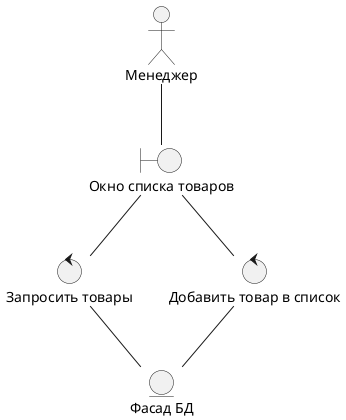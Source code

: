 @startuml Диаграмма пригодности добавления новых товаров

actor Manager as "Менеджер"

boundary item_list as "Окно списка товаров"

control select_items as "Запросить товары"
control add_item_to_list as "Добавить товар в список"

entity facade as "Фасад БД"

Manager -- item_list

item_list -- select_items
select_items -- facade
item_list -- add_item_to_list
add_item_to_list -- facade

@enduml
